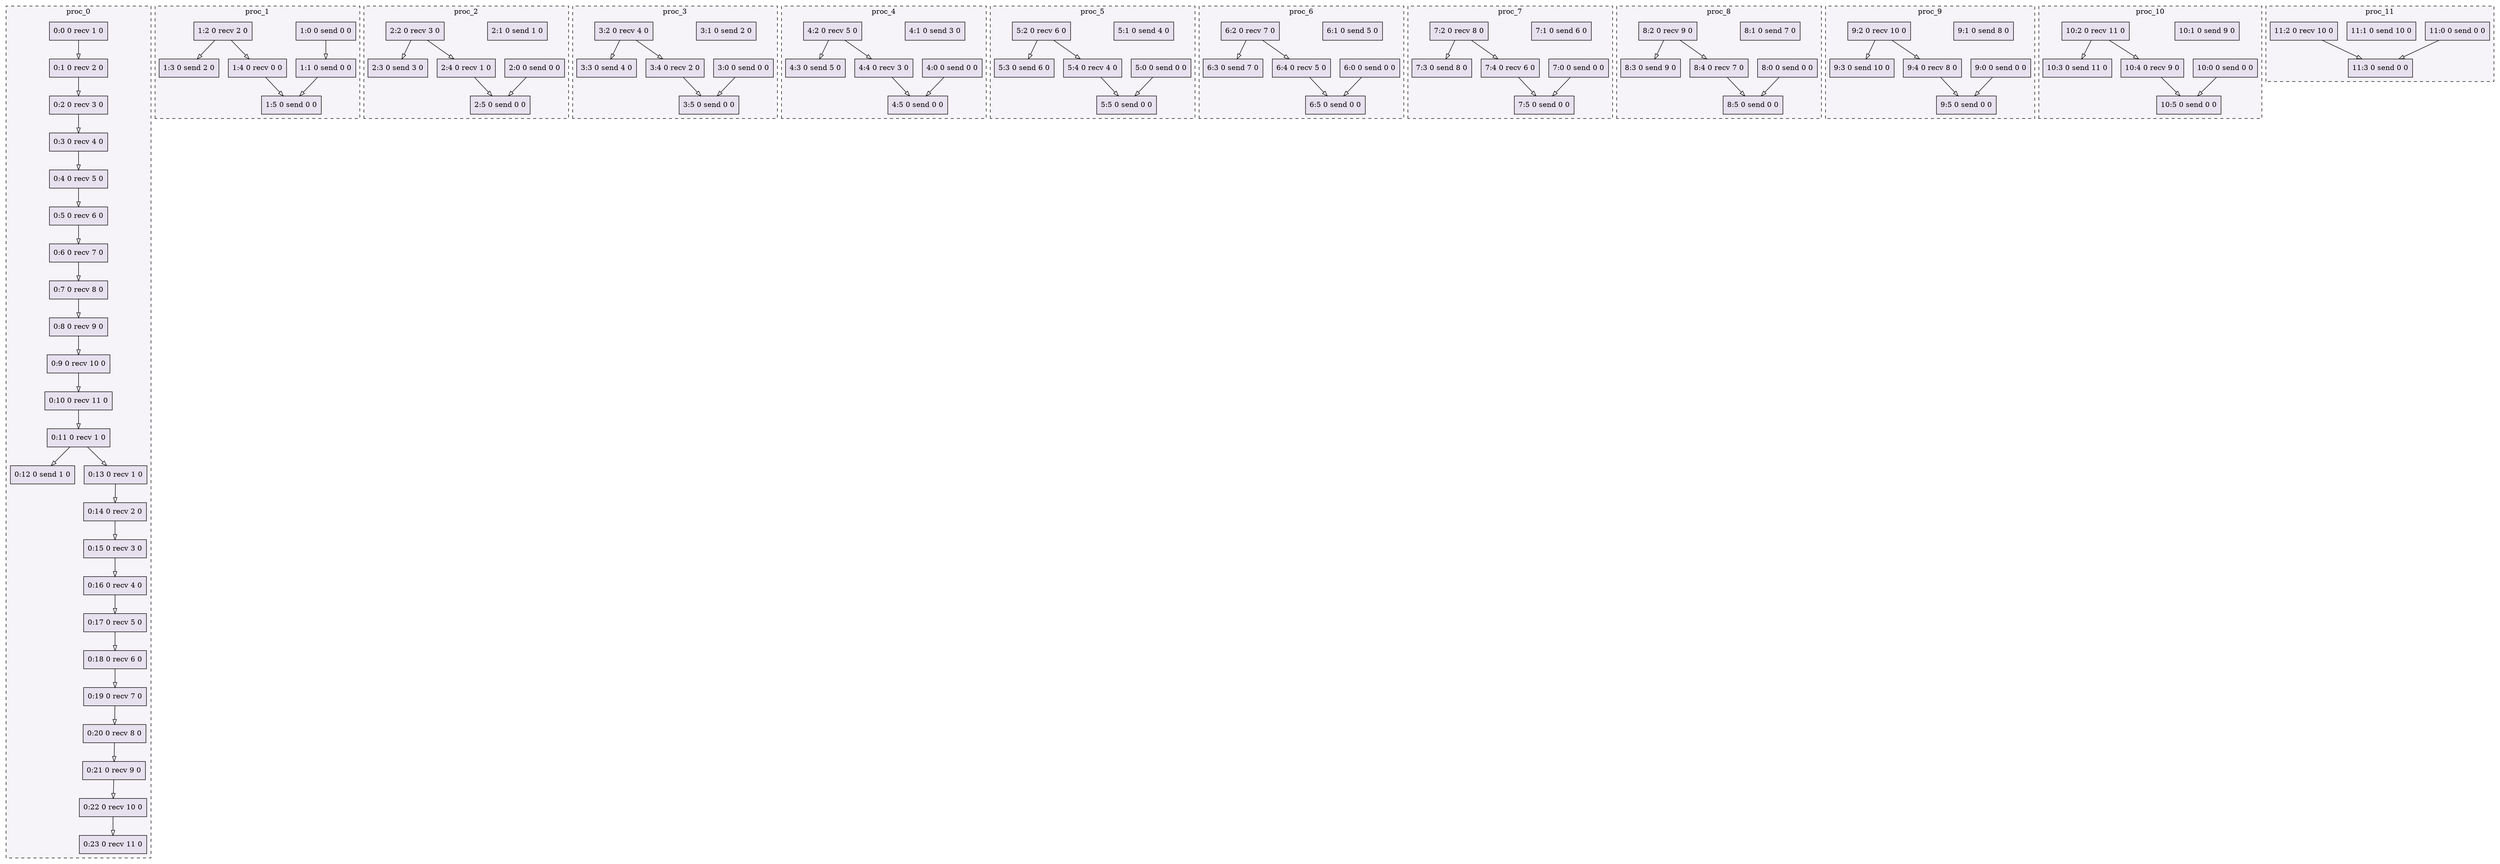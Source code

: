 digraph{node[shape=record style=filled colorscheme=purd9 fillcolor=2];subgraph cluster0{style=dashed;colorscheme=purd9;bgcolor=1;edge[arrowhead=empty];label=proc_0;0[label="0:0 0 recv 1 0"];1[label="0:1 0 recv 2 0"];2[label="0:2 0 recv 3 0"];3[label="0:3 0 recv 4 0"];4[label="0:4 0 recv 5 0"];5[label="0:5 0 recv 6 0"];6[label="0:6 0 recv 7 0"];7[label="0:7 0 recv 8 0"];8[label="0:8 0 recv 9 0"];9[label="0:9 0 recv 10 0"];10[label="0:10 0 recv 11 0"];11[label="0:11 0 recv 1 0"];12[label="0:12 0 send 1 0"];13[label="0:13 0 recv 1 0"];14[label="0:14 0 recv 2 0"];15[label="0:15 0 recv 3 0"];16[label="0:16 0 recv 4 0"];17[label="0:17 0 recv 5 0"];18[label="0:18 0 recv 6 0"];19[label="0:19 0 recv 7 0"];20[label="0:20 0 recv 8 0"];21[label="0:21 0 recv 9 0"];22[label="0:22 0 recv 10 0"];23[label="0:23 0 recv 11 0"];0->1;1->2;2->3;3->4;4->5;5->6;6->7;7->8;8->9;9->10;10->11;11->12;11->13;13->14;14->15;15->16;16->17;17->18;18->19;19->20;20->21;21->22;22->23;}subgraph cluster1{style=dashed;colorscheme=purd9;bgcolor=1;edge[arrowhead=empty];label=proc_1;24[label="1:0 0 send 0 0"];25[label="1:1 0 send 0 0"];26[label="1:2 0 recv 2 0"];27[label="1:3 0 send 2 0"];28[label="1:4 0 recv 0 0"];29[label="1:5 0 send 0 0"];24->25;26->27;26->28;28->29;25->29;}subgraph cluster2{style=dashed;colorscheme=purd9;bgcolor=1;edge[arrowhead=empty];label=proc_2;30[label="2:0 0 send 0 0"];31[label="2:1 0 send 1 0"];32[label="2:2 0 recv 3 0"];33[label="2:3 0 send 3 0"];34[label="2:4 0 recv 1 0"];35[label="2:5 0 send 0 0"];32->33;32->34;34->35;30->35;}subgraph cluster3{style=dashed;colorscheme=purd9;bgcolor=1;edge[arrowhead=empty];label=proc_3;36[label="3:0 0 send 0 0"];37[label="3:1 0 send 2 0"];38[label="3:2 0 recv 4 0"];39[label="3:3 0 send 4 0"];40[label="3:4 0 recv 2 0"];41[label="3:5 0 send 0 0"];38->39;38->40;40->41;36->41;}subgraph cluster4{style=dashed;colorscheme=purd9;bgcolor=1;edge[arrowhead=empty];label=proc_4;42[label="4:0 0 send 0 0"];43[label="4:1 0 send 3 0"];44[label="4:2 0 recv 5 0"];45[label="4:3 0 send 5 0"];46[label="4:4 0 recv 3 0"];47[label="4:5 0 send 0 0"];44->45;44->46;46->47;42->47;}subgraph cluster5{style=dashed;colorscheme=purd9;bgcolor=1;edge[arrowhead=empty];label=proc_5;48[label="5:0 0 send 0 0"];49[label="5:1 0 send 4 0"];50[label="5:2 0 recv 6 0"];51[label="5:3 0 send 6 0"];52[label="5:4 0 recv 4 0"];53[label="5:5 0 send 0 0"];50->51;50->52;52->53;48->53;}subgraph cluster6{style=dashed;colorscheme=purd9;bgcolor=1;edge[arrowhead=empty];label=proc_6;54[label="6:0 0 send 0 0"];55[label="6:1 0 send 5 0"];56[label="6:2 0 recv 7 0"];57[label="6:3 0 send 7 0"];58[label="6:4 0 recv 5 0"];59[label="6:5 0 send 0 0"];56->57;56->58;58->59;54->59;}subgraph cluster7{style=dashed;colorscheme=purd9;bgcolor=1;edge[arrowhead=empty];label=proc_7;60[label="7:0 0 send 0 0"];61[label="7:1 0 send 6 0"];62[label="7:2 0 recv 8 0"];63[label="7:3 0 send 8 0"];64[label="7:4 0 recv 6 0"];65[label="7:5 0 send 0 0"];62->63;62->64;64->65;60->65;}subgraph cluster8{style=dashed;colorscheme=purd9;bgcolor=1;edge[arrowhead=empty];label=proc_8;66[label="8:0 0 send 0 0"];67[label="8:1 0 send 7 0"];68[label="8:2 0 recv 9 0"];69[label="8:3 0 send 9 0"];70[label="8:4 0 recv 7 0"];71[label="8:5 0 send 0 0"];68->69;68->70;70->71;66->71;}subgraph cluster9{style=dashed;colorscheme=purd9;bgcolor=1;edge[arrowhead=empty];label=proc_9;72[label="9:0 0 send 0 0"];73[label="9:1 0 send 8 0"];74[label="9:2 0 recv 10 0"];75[label="9:3 0 send 10 0"];76[label="9:4 0 recv 8 0"];77[label="9:5 0 send 0 0"];74->75;74->76;76->77;72->77;}subgraph cluster10{style=dashed;colorscheme=purd9;bgcolor=1;edge[arrowhead=empty];label=proc_10;78[label="10:0 0 send 0 0"];79[label="10:1 0 send 9 0"];80[label="10:2 0 recv 11 0"];81[label="10:3 0 send 11 0"];82[label="10:4 0 recv 9 0"];83[label="10:5 0 send 0 0"];80->81;80->82;82->83;78->83;}subgraph cluster11{style=dashed;colorscheme=purd9;bgcolor=1;edge[arrowhead=empty];label=proc_11;84[label="11:0 0 send 0 0"];85[label="11:1 0 send 10 0"];86[label="11:2 0 recv 10 0"];87[label="11:3 0 send 0 0"];86->87;84->87;}}
